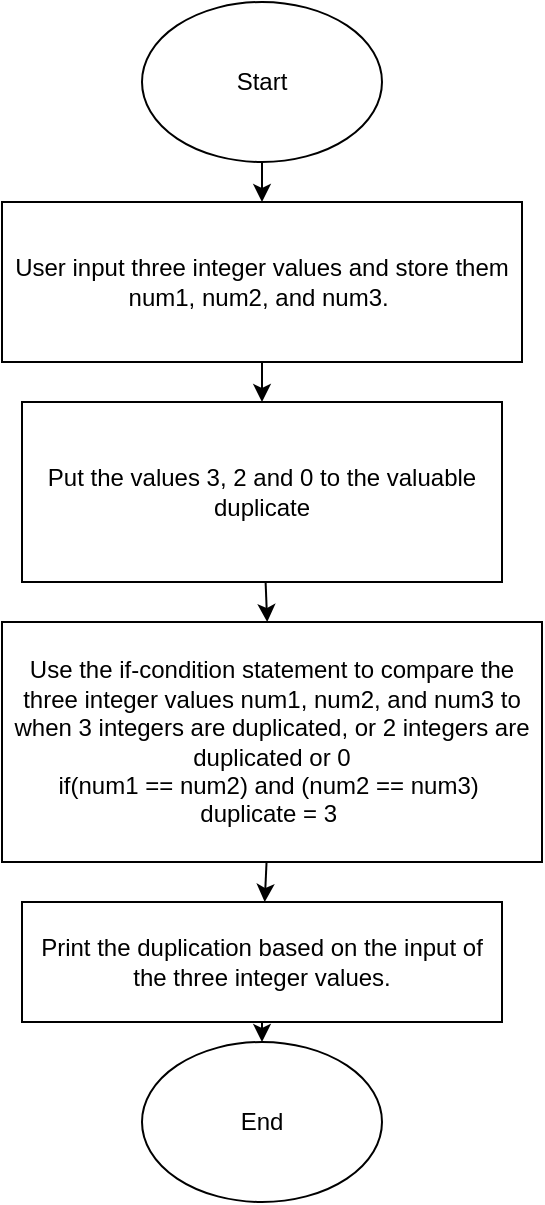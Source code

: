 <mxfile>
    <diagram id="NlFBYOBrXN__USrjRxmN" name="Page-1">
        <mxGraphModel dx="365" dy="387" grid="1" gridSize="10" guides="1" tooltips="1" connect="1" arrows="1" fold="1" page="1" pageScale="1" pageWidth="850" pageHeight="1100" math="0" shadow="0">
            <root>
                <mxCell id="0"/>
                <mxCell id="1" parent="0"/>
                <mxCell id="3" style="edgeStyle=none;html=1;" edge="1" parent="1" source="2">
                    <mxGeometry relative="1" as="geometry">
                        <mxPoint x="190" y="120" as="targetPoint"/>
                    </mxGeometry>
                </mxCell>
                <mxCell id="2" value="Start" style="ellipse;whiteSpace=wrap;html=1;" vertex="1" parent="1">
                    <mxGeometry x="130" y="20" width="120" height="80" as="geometry"/>
                </mxCell>
                <mxCell id="5" style="edgeStyle=none;html=1;" edge="1" parent="1" source="4">
                    <mxGeometry relative="1" as="geometry">
                        <mxPoint x="190" y="220" as="targetPoint"/>
                    </mxGeometry>
                </mxCell>
                <mxCell id="4" value="User input three integer values and store them num1, num2, and num3.&amp;nbsp;" style="rounded=0;whiteSpace=wrap;html=1;" vertex="1" parent="1">
                    <mxGeometry x="60" y="120" width="260" height="80" as="geometry"/>
                </mxCell>
                <mxCell id="7" style="edgeStyle=none;html=1;" edge="1" parent="1" source="6" target="8">
                    <mxGeometry relative="1" as="geometry">
                        <mxPoint x="190" y="330" as="targetPoint"/>
                    </mxGeometry>
                </mxCell>
                <mxCell id="6" value="Put the values 3, 2 and 0 to the valuable duplicate" style="rounded=0;whiteSpace=wrap;html=1;" vertex="1" parent="1">
                    <mxGeometry x="70" y="220" width="240" height="90" as="geometry"/>
                </mxCell>
                <mxCell id="9" style="edgeStyle=none;html=1;" edge="1" parent="1" source="8" target="10">
                    <mxGeometry relative="1" as="geometry">
                        <mxPoint x="188.125" y="460" as="targetPoint"/>
                    </mxGeometry>
                </mxCell>
                <mxCell id="8" value="Use the if-condition statement to compare the three integer values num1, num2, and num3 to when 3 integers are duplicated, or 2 integers are duplicated or 0&lt;br&gt;if(num1 == num2) and (num2 == num3)&amp;nbsp;&lt;br&gt;duplicate = 3&amp;nbsp;" style="rounded=0;whiteSpace=wrap;html=1;" vertex="1" parent="1">
                    <mxGeometry x="60" y="330" width="270" height="120" as="geometry"/>
                </mxCell>
                <mxCell id="11" style="edgeStyle=none;html=1;" edge="1" parent="1" source="10" target="12">
                    <mxGeometry relative="1" as="geometry">
                        <mxPoint x="190" y="540" as="targetPoint"/>
                    </mxGeometry>
                </mxCell>
                <mxCell id="10" value="Print the duplication based on the input of the three integer values." style="rounded=0;whiteSpace=wrap;html=1;" vertex="1" parent="1">
                    <mxGeometry x="70" y="470" width="240" height="60" as="geometry"/>
                </mxCell>
                <mxCell id="12" value="End" style="ellipse;whiteSpace=wrap;html=1;" vertex="1" parent="1">
                    <mxGeometry x="130" y="540" width="120" height="80" as="geometry"/>
                </mxCell>
            </root>
        </mxGraphModel>
    </diagram>
</mxfile>